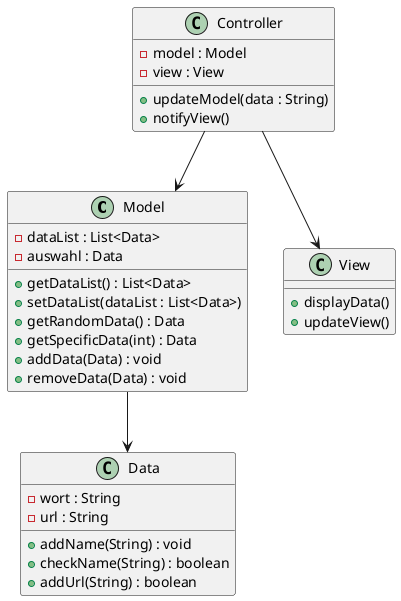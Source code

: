 @startuml
'title: Worttrainer Reloaded - kbauer'

class Model {
  -dataList : List<Data>
  -auswahl : Data
  +getDataList() : List<Data>
  +setDataList(dataList : List<Data>)
  +getRandomData() : Data
  +getSpecificData(int) : Data
  +addData(Data) : void
  +removeData(Data) : void
}

class Data {
  -wort : String
  -url : String
  +addName(String) : void
  +checkName(String) : boolean
  +addUrl(String) : boolean
}

class View {
  +displayData()
  +updateView()
}

class Controller {
  -model : Model
  -view : View
  +updateModel(data : String)
  +notifyView()
}

Controller --> Model
Controller --> View
Model --> Data

@enduml
